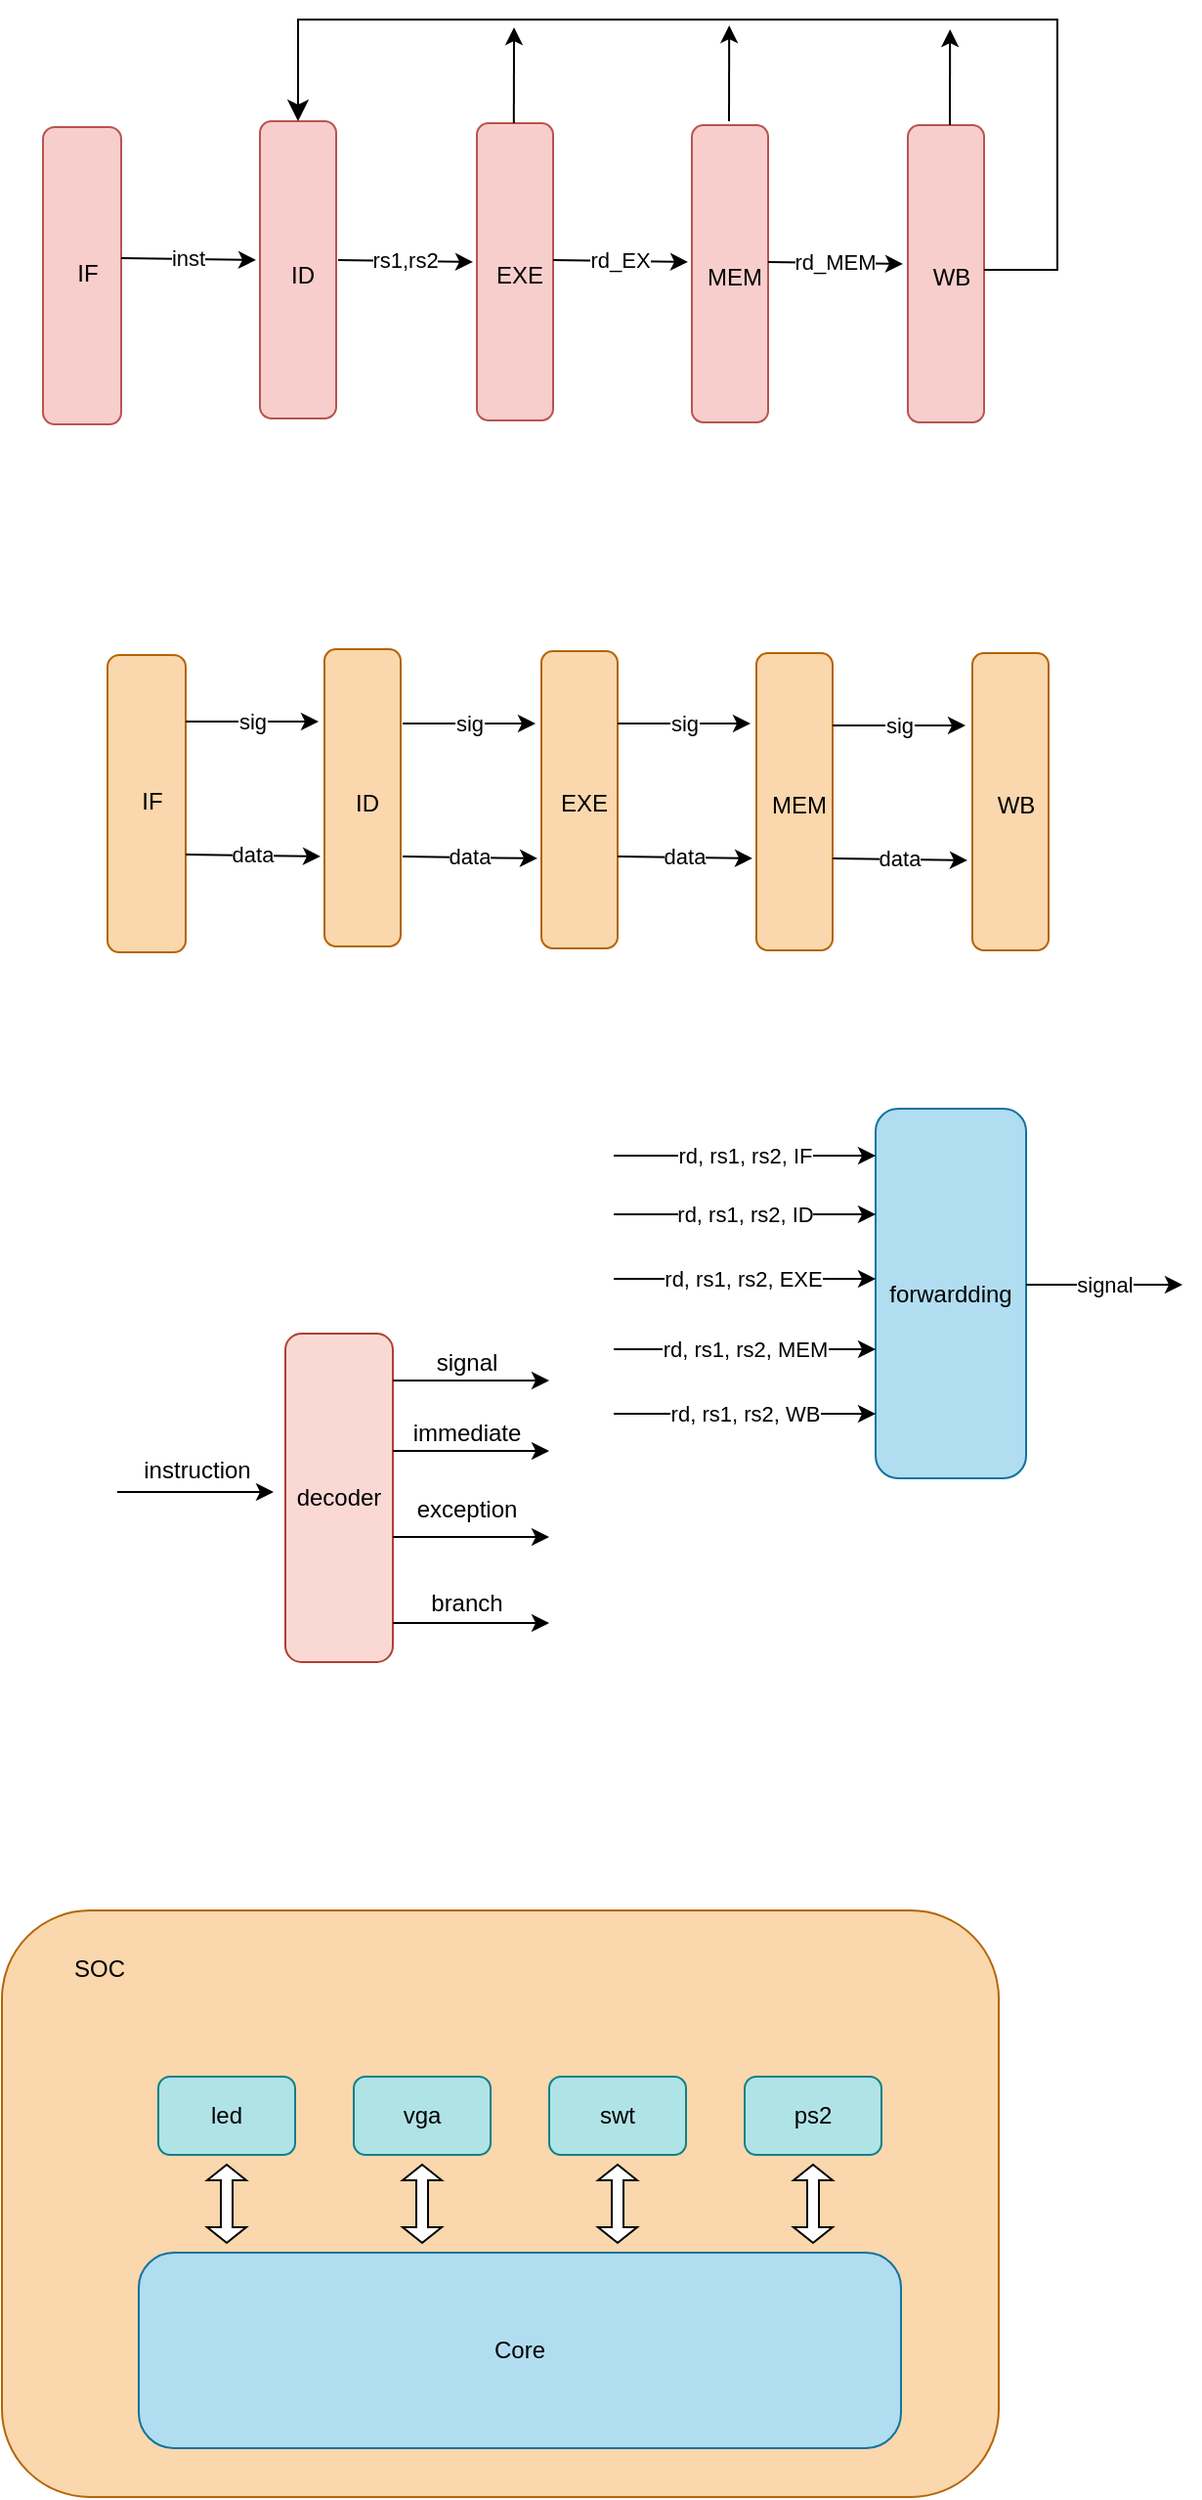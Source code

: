 <mxfile version="21.2.9" type="github" pages="2">
  <diagram name="Page-1" id="O83DA2JDjH2YJTCGsxJ3">
    <mxGraphModel dx="1049" dy="1838" grid="0" gridSize="10" guides="1" tooltips="1" connect="1" arrows="1" fold="1" page="1" pageScale="1" pageWidth="827" pageHeight="1169" background="#ffffff" math="0" shadow="0">
      <root>
        <mxCell id="0" />
        <mxCell id="1" parent="0" />
        <mxCell id="fWSP1pUHomhJU9y6LBk6-1" value="" style="rounded=1;whiteSpace=wrap;html=1;fillColor=#fad7ac;strokeColor=#b46504;" parent="1" vertex="1">
          <mxGeometry x="80" y="45" width="510" height="300" as="geometry" />
        </mxCell>
        <mxCell id="fWSP1pUHomhJU9y6LBk6-2" value="" style="rounded=1;whiteSpace=wrap;html=1;arcSize=18;fillColor=#b1ddf0;strokeColor=#10739e;" parent="1" vertex="1">
          <mxGeometry x="150" y="220" width="390" height="100" as="geometry" />
        </mxCell>
        <mxCell id="fWSP1pUHomhJU9y6LBk6-3" value="Core" style="text;html=1;strokeColor=none;fillColor=none;align=center;verticalAlign=middle;whiteSpace=wrap;rounded=0;" parent="1" vertex="1">
          <mxGeometry x="315" y="255" width="60" height="30" as="geometry" />
        </mxCell>
        <mxCell id="fWSP1pUHomhJU9y6LBk6-7" value="led" style="rounded=1;whiteSpace=wrap;html=1;fillColor=#b0e3e6;strokeColor=#0e8088;" parent="1" vertex="1">
          <mxGeometry x="160" y="130" width="70" height="40" as="geometry" />
        </mxCell>
        <mxCell id="fWSP1pUHomhJU9y6LBk6-8" value="vga" style="rounded=1;whiteSpace=wrap;html=1;fillColor=#b0e3e6;strokeColor=#0e8088;" parent="1" vertex="1">
          <mxGeometry x="260" y="130" width="70" height="40" as="geometry" />
        </mxCell>
        <mxCell id="fWSP1pUHomhJU9y6LBk6-9" value="swt" style="rounded=1;whiteSpace=wrap;html=1;fillColor=#b0e3e6;strokeColor=#0e8088;" parent="1" vertex="1">
          <mxGeometry x="360" y="130" width="70" height="40" as="geometry" />
        </mxCell>
        <mxCell id="fWSP1pUHomhJU9y6LBk6-10" value="ps2" style="rounded=1;whiteSpace=wrap;html=1;fillColor=#b0e3e6;strokeColor=#0e8088;" parent="1" vertex="1">
          <mxGeometry x="460" y="130" width="70" height="40" as="geometry" />
        </mxCell>
        <mxCell id="fWSP1pUHomhJU9y6LBk6-12" value="" style="shape=doubleArrow;direction=south;whiteSpace=wrap;html=1;" parent="1" vertex="1">
          <mxGeometry x="185" y="175" width="20" height="40" as="geometry" />
        </mxCell>
        <mxCell id="fWSP1pUHomhJU9y6LBk6-13" value="" style="shape=doubleArrow;direction=south;whiteSpace=wrap;html=1;" parent="1" vertex="1">
          <mxGeometry x="285" y="175" width="20" height="40" as="geometry" />
        </mxCell>
        <mxCell id="fWSP1pUHomhJU9y6LBk6-14" value="" style="shape=doubleArrow;direction=south;whiteSpace=wrap;html=1;" parent="1" vertex="1">
          <mxGeometry x="385" y="175" width="20" height="40" as="geometry" />
        </mxCell>
        <mxCell id="fWSP1pUHomhJU9y6LBk6-15" value="" style="shape=doubleArrow;direction=south;whiteSpace=wrap;html=1;" parent="1" vertex="1">
          <mxGeometry x="485" y="175" width="20" height="40" as="geometry" />
        </mxCell>
        <mxCell id="fWSP1pUHomhJU9y6LBk6-16" value="SOC" style="text;strokeColor=none;align=center;fillColor=none;html=1;verticalAlign=middle;whiteSpace=wrap;rounded=0;" parent="1" vertex="1">
          <mxGeometry x="100" y="60" width="60" height="30" as="geometry" />
        </mxCell>
        <mxCell id="jUSS-x_rEoXc8jUCwGNh-1" value="decoder" style="rounded=1;whiteSpace=wrap;html=1;shadow=0;fillColor=#fad9d5;strokeColor=#ae4132;" parent="1" vertex="1">
          <mxGeometry x="225" y="-250" width="55" height="168" as="geometry" />
        </mxCell>
        <mxCell id="f5qaAQcMYXjqCf75dkK_-5" value="" style="edgeStyle=none;orthogonalLoop=1;jettySize=auto;html=1;rounded=0;" parent="1" edge="1">
          <mxGeometry width="80" relative="1" as="geometry">
            <mxPoint x="138.996" y="-169.004" as="sourcePoint" />
            <mxPoint x="218.996" y="-169.004" as="targetPoint" />
            <Array as="points" />
          </mxGeometry>
        </mxCell>
        <mxCell id="f5qaAQcMYXjqCf75dkK_-6" value="instruction" style="text;strokeColor=none;align=center;fillColor=none;html=1;verticalAlign=middle;whiteSpace=wrap;rounded=0;" parent="1" vertex="1">
          <mxGeometry x="149.995" y="-195.004" width="60" height="30" as="geometry" />
        </mxCell>
        <mxCell id="f5qaAQcMYXjqCf75dkK_-9" value="" style="edgeStyle=none;orthogonalLoop=1;jettySize=auto;html=1;rounded=0;" parent="1" edge="1">
          <mxGeometry width="80" relative="1" as="geometry">
            <mxPoint x="280.004" y="-226.0" as="sourcePoint" />
            <mxPoint x="360.004" y="-226.0" as="targetPoint" />
            <Array as="points" />
          </mxGeometry>
        </mxCell>
        <mxCell id="f5qaAQcMYXjqCf75dkK_-10" value="" style="edgeStyle=none;orthogonalLoop=1;jettySize=auto;html=1;rounded=0;" parent="1" edge="1">
          <mxGeometry width="80" relative="1" as="geometry">
            <mxPoint x="280.005" y="-189.996" as="sourcePoint" />
            <mxPoint x="360.005" y="-189.996" as="targetPoint" />
            <Array as="points" />
          </mxGeometry>
        </mxCell>
        <mxCell id="f5qaAQcMYXjqCf75dkK_-11" value="signal" style="text;strokeColor=none;align=center;fillColor=none;html=1;verticalAlign=middle;whiteSpace=wrap;rounded=0;" parent="1" vertex="1">
          <mxGeometry x="288.001" y="-249.996" width="60" height="30" as="geometry" />
        </mxCell>
        <mxCell id="f5qaAQcMYXjqCf75dkK_-12" value="immediate" style="text;strokeColor=none;align=center;fillColor=none;html=1;verticalAlign=middle;whiteSpace=wrap;rounded=0;" parent="1" vertex="1">
          <mxGeometry x="287.997" y="-214.0" width="60" height="30" as="geometry" />
        </mxCell>
        <mxCell id="f5qaAQcMYXjqCf75dkK_-13" value="exception" style="text;strokeColor=none;align=center;fillColor=none;html=1;verticalAlign=middle;whiteSpace=wrap;rounded=0;" parent="1" vertex="1">
          <mxGeometry x="288.0" y="-175.001" width="60" height="30" as="geometry" />
        </mxCell>
        <mxCell id="f5qaAQcMYXjqCf75dkK_-14" value="" style="edgeStyle=none;orthogonalLoop=1;jettySize=auto;html=1;rounded=0;" parent="1" edge="1">
          <mxGeometry width="80" relative="1" as="geometry">
            <mxPoint x="279.998" y="-145.953" as="sourcePoint" />
            <mxPoint x="359.998" y="-145.953" as="targetPoint" />
            <Array as="points" />
          </mxGeometry>
        </mxCell>
        <mxCell id="f5qaAQcMYXjqCf75dkK_-15" value="branch" style="text;strokeColor=none;align=center;fillColor=none;html=1;verticalAlign=middle;whiteSpace=wrap;rounded=0;" parent="1" vertex="1">
          <mxGeometry x="287.993" y="-126.998" width="60" height="30" as="geometry" />
        </mxCell>
        <mxCell id="f5qaAQcMYXjqCf75dkK_-16" value="" style="edgeStyle=none;orthogonalLoop=1;jettySize=auto;html=1;rounded=0;" parent="1" edge="1">
          <mxGeometry width="80" relative="1" as="geometry">
            <mxPoint x="280.0" y="-102.0" as="sourcePoint" />
            <mxPoint x="360.0" y="-102.0" as="targetPoint" />
            <Array as="points" />
          </mxGeometry>
        </mxCell>
        <mxCell id="f5qaAQcMYXjqCf75dkK_-17" value="forwardding" style="rounded=1;whiteSpace=wrap;html=1;fillColor=#b1ddf0;strokeColor=#10739e;" parent="1" vertex="1">
          <mxGeometry x="527" y="-365" width="77" height="189" as="geometry" />
        </mxCell>
        <mxCell id="f5qaAQcMYXjqCf75dkK_-18" value="rd, rs1, rs2, IF" style="edgeStyle=none;orthogonalLoop=1;jettySize=auto;html=1;rounded=0;" parent="1" edge="1">
          <mxGeometry width="80" relative="1" as="geometry">
            <mxPoint x="393" y="-341" as="sourcePoint" />
            <mxPoint x="527.001" y="-340.999" as="targetPoint" />
            <Array as="points" />
          </mxGeometry>
        </mxCell>
        <mxCell id="f5qaAQcMYXjqCf75dkK_-19" value="rd, rs1, rs2, ID" style="edgeStyle=none;orthogonalLoop=1;jettySize=auto;html=1;rounded=0;" parent="1" edge="1">
          <mxGeometry width="80" relative="1" as="geometry">
            <mxPoint x="393" y="-311" as="sourcePoint" />
            <mxPoint x="527.001" y="-310.999" as="targetPoint" />
            <Array as="points" />
          </mxGeometry>
        </mxCell>
        <mxCell id="f5qaAQcMYXjqCf75dkK_-20" value="rd, rs1, rs2, EXE" style="edgeStyle=none;orthogonalLoop=1;jettySize=auto;html=1;rounded=0;" parent="1" edge="1">
          <mxGeometry x="-0.005" width="80" relative="1" as="geometry">
            <mxPoint x="393" y="-278" as="sourcePoint" />
            <mxPoint x="527.001" y="-277.999" as="targetPoint" />
            <Array as="points" />
            <mxPoint as="offset" />
          </mxGeometry>
        </mxCell>
        <mxCell id="f5qaAQcMYXjqCf75dkK_-21" value="rd, rs1, rs2, MEM" style="edgeStyle=none;orthogonalLoop=1;jettySize=auto;html=1;rounded=0;" parent="1" edge="1">
          <mxGeometry width="80" relative="1" as="geometry">
            <mxPoint x="393" y="-242" as="sourcePoint" />
            <mxPoint x="527.001" y="-241.999" as="targetPoint" />
            <Array as="points" />
          </mxGeometry>
        </mxCell>
        <mxCell id="f5qaAQcMYXjqCf75dkK_-22" value="rd, rs1, rs2, WB" style="edgeStyle=none;orthogonalLoop=1;jettySize=auto;html=1;rounded=0;" parent="1" edge="1">
          <mxGeometry width="80" relative="1" as="geometry">
            <mxPoint x="393" y="-209" as="sourcePoint" />
            <mxPoint x="527.001" y="-208.999" as="targetPoint" />
            <Array as="points" />
          </mxGeometry>
        </mxCell>
        <mxCell id="f5qaAQcMYXjqCf75dkK_-23" value="signal" style="edgeStyle=none;orthogonalLoop=1;jettySize=auto;html=1;rounded=0;" parent="1" edge="1">
          <mxGeometry width="80" relative="1" as="geometry">
            <mxPoint x="604.004" y="-274.998" as="sourcePoint" />
            <mxPoint x="684.004" y="-274.998" as="targetPoint" />
            <Array as="points" />
          </mxGeometry>
        </mxCell>
        <mxCell id="f5qaAQcMYXjqCf75dkK_-24" value="" style="rounded=1;whiteSpace=wrap;html=1;fillColor=#fad7ac;strokeColor=#b46504;" parent="1" vertex="1">
          <mxGeometry x="134" y="-597" width="40" height="152" as="geometry" />
        </mxCell>
        <mxCell id="f5qaAQcMYXjqCf75dkK_-25" value="" style="rounded=1;whiteSpace=wrap;html=1;fillColor=#fad7ac;strokeColor=#b46504;" parent="1" vertex="1">
          <mxGeometry x="245" y="-600" width="39" height="152" as="geometry" />
        </mxCell>
        <mxCell id="f5qaAQcMYXjqCf75dkK_-26" value="" style="rounded=1;whiteSpace=wrap;html=1;fillColor=#fad7ac;strokeColor=#b46504;" parent="1" vertex="1">
          <mxGeometry x="356" y="-599" width="39" height="152" as="geometry" />
        </mxCell>
        <mxCell id="f5qaAQcMYXjqCf75dkK_-27" value="" style="rounded=1;whiteSpace=wrap;html=1;fillColor=#fad7ac;strokeColor=#b46504;" parent="1" vertex="1">
          <mxGeometry x="466" y="-598" width="39" height="152" as="geometry" />
        </mxCell>
        <mxCell id="f5qaAQcMYXjqCf75dkK_-28" value="" style="rounded=1;whiteSpace=wrap;html=1;fillColor=#fad7ac;strokeColor=#b46504;" parent="1" vertex="1">
          <mxGeometry x="576.5" y="-598" width="39" height="152" as="geometry" />
        </mxCell>
        <mxCell id="f5qaAQcMYXjqCf75dkK_-30" value="IF" style="text;strokeColor=none;align=center;fillColor=none;html=1;verticalAlign=middle;whiteSpace=wrap;rounded=0;" parent="1" vertex="1">
          <mxGeometry x="127.003" y="-537" width="60" height="30" as="geometry" />
        </mxCell>
        <mxCell id="f5qaAQcMYXjqCf75dkK_-31" value="ID" style="text;strokeColor=none;align=center;fillColor=none;html=1;verticalAlign=middle;whiteSpace=wrap;rounded=0;" parent="1" vertex="1">
          <mxGeometry x="237" y="-536" width="60" height="30" as="geometry" />
        </mxCell>
        <mxCell id="f5qaAQcMYXjqCf75dkK_-32" value="EXE" style="text;strokeColor=none;align=center;fillColor=none;html=1;verticalAlign=middle;whiteSpace=wrap;rounded=0;" parent="1" vertex="1">
          <mxGeometry x="348" y="-536" width="60" height="30" as="geometry" />
        </mxCell>
        <mxCell id="f5qaAQcMYXjqCf75dkK_-33" value="MEM" style="text;strokeColor=none;align=center;fillColor=none;html=1;verticalAlign=middle;whiteSpace=wrap;rounded=0;" parent="1" vertex="1">
          <mxGeometry x="458" y="-535" width="60" height="30" as="geometry" />
        </mxCell>
        <mxCell id="f5qaAQcMYXjqCf75dkK_-34" value="WB" style="text;strokeColor=none;align=center;fillColor=none;html=1;verticalAlign=middle;whiteSpace=wrap;rounded=0;" parent="1" vertex="1">
          <mxGeometry x="569" y="-535" width="60" height="30" as="geometry" />
        </mxCell>
        <mxCell id="f5qaAQcMYXjqCf75dkK_-35" value="data" style="edgeStyle=none;orthogonalLoop=1;jettySize=auto;html=1;rounded=0;" parent="1" edge="1">
          <mxGeometry width="80" relative="1" as="geometry">
            <mxPoint x="174" y="-495" as="sourcePoint" />
            <mxPoint x="243" y="-494" as="targetPoint" />
            <Array as="points" />
          </mxGeometry>
        </mxCell>
        <mxCell id="f5qaAQcMYXjqCf75dkK_-37" value="sig" style="edgeStyle=none;orthogonalLoop=1;jettySize=auto;html=1;rounded=0;" parent="1" edge="1">
          <mxGeometry width="80" relative="1" as="geometry">
            <mxPoint x="173.995" y="-563.004" as="sourcePoint" />
            <mxPoint x="242" y="-563" as="targetPoint" />
            <Array as="points" />
          </mxGeometry>
        </mxCell>
        <mxCell id="f5qaAQcMYXjqCf75dkK_-40" value="data" style="edgeStyle=none;orthogonalLoop=1;jettySize=auto;html=1;rounded=0;" parent="1" edge="1">
          <mxGeometry width="80" relative="1" as="geometry">
            <mxPoint x="285" y="-494" as="sourcePoint" />
            <mxPoint x="354" y="-493" as="targetPoint" />
            <Array as="points" />
          </mxGeometry>
        </mxCell>
        <mxCell id="f5qaAQcMYXjqCf75dkK_-41" value="sig" style="edgeStyle=none;orthogonalLoop=1;jettySize=auto;html=1;rounded=0;" parent="1" edge="1">
          <mxGeometry width="80" relative="1" as="geometry">
            <mxPoint x="284.995" y="-562.004" as="sourcePoint" />
            <mxPoint x="353" y="-562" as="targetPoint" />
            <Array as="points" />
          </mxGeometry>
        </mxCell>
        <mxCell id="f5qaAQcMYXjqCf75dkK_-42" value="data" style="edgeStyle=none;orthogonalLoop=1;jettySize=auto;html=1;rounded=0;" parent="1" edge="1">
          <mxGeometry width="80" relative="1" as="geometry">
            <mxPoint x="395" y="-494" as="sourcePoint" />
            <mxPoint x="464" y="-493" as="targetPoint" />
            <Array as="points" />
          </mxGeometry>
        </mxCell>
        <mxCell id="f5qaAQcMYXjqCf75dkK_-43" value="sig" style="edgeStyle=none;orthogonalLoop=1;jettySize=auto;html=1;rounded=0;" parent="1" edge="1">
          <mxGeometry width="80" relative="1" as="geometry">
            <mxPoint x="394.995" y="-562.004" as="sourcePoint" />
            <mxPoint x="463" y="-562" as="targetPoint" />
            <Array as="points" />
          </mxGeometry>
        </mxCell>
        <mxCell id="f5qaAQcMYXjqCf75dkK_-44" value="data" style="edgeStyle=none;orthogonalLoop=1;jettySize=auto;html=1;rounded=0;" parent="1" edge="1">
          <mxGeometry width="80" relative="1" as="geometry">
            <mxPoint x="505" y="-493" as="sourcePoint" />
            <mxPoint x="574" y="-492" as="targetPoint" />
            <Array as="points" />
          </mxGeometry>
        </mxCell>
        <mxCell id="f5qaAQcMYXjqCf75dkK_-45" value="sig" style="edgeStyle=none;orthogonalLoop=1;jettySize=auto;html=1;rounded=0;" parent="1" edge="1">
          <mxGeometry width="80" relative="1" as="geometry">
            <mxPoint x="504.995" y="-561.004" as="sourcePoint" />
            <mxPoint x="573" y="-561" as="targetPoint" />
            <Array as="points" />
          </mxGeometry>
        </mxCell>
        <mxCell id="H4jb0QL2vATY9ejFnDNy-1" value="" style="rounded=1;whiteSpace=wrap;html=1;fillColor=#f8cecc;strokeColor=#b85450;" vertex="1" parent="1">
          <mxGeometry x="101" y="-867" width="40" height="152" as="geometry" />
        </mxCell>
        <mxCell id="H4jb0QL2vATY9ejFnDNy-2" value="" style="rounded=1;whiteSpace=wrap;html=1;fillColor=#f8cecc;strokeColor=#b85450;" vertex="1" parent="1">
          <mxGeometry x="212" y="-870" width="39" height="152" as="geometry" />
        </mxCell>
        <mxCell id="H4jb0QL2vATY9ejFnDNy-3" value="" style="rounded=1;whiteSpace=wrap;html=1;fillColor=#f8cecc;strokeColor=#b85450;" vertex="1" parent="1">
          <mxGeometry x="323" y="-869" width="39" height="152" as="geometry" />
        </mxCell>
        <mxCell id="H4jb0QL2vATY9ejFnDNy-4" value="" style="rounded=1;whiteSpace=wrap;html=1;fillColor=#f8cecc;strokeColor=#b85450;" vertex="1" parent="1">
          <mxGeometry x="433" y="-868" width="39" height="152" as="geometry" />
        </mxCell>
        <mxCell id="H4jb0QL2vATY9ejFnDNy-5" value="" style="rounded=1;whiteSpace=wrap;html=1;fillColor=#f8cecc;strokeColor=#b85450;" vertex="1" parent="1">
          <mxGeometry x="543.5" y="-868" width="39" height="152" as="geometry" />
        </mxCell>
        <mxCell id="H4jb0QL2vATY9ejFnDNy-6" value="IF" style="text;strokeColor=none;align=center;fillColor=none;html=1;verticalAlign=middle;whiteSpace=wrap;rounded=0;" vertex="1" parent="1">
          <mxGeometry x="94.003" y="-807" width="60" height="30" as="geometry" />
        </mxCell>
        <mxCell id="H4jb0QL2vATY9ejFnDNy-7" value="ID" style="text;strokeColor=none;align=center;fillColor=none;html=1;verticalAlign=middle;whiteSpace=wrap;rounded=0;" vertex="1" parent="1">
          <mxGeometry x="204" y="-806" width="60" height="30" as="geometry" />
        </mxCell>
        <mxCell id="H4jb0QL2vATY9ejFnDNy-8" value="EXE" style="text;strokeColor=none;align=center;fillColor=none;html=1;verticalAlign=middle;whiteSpace=wrap;rounded=0;" vertex="1" parent="1">
          <mxGeometry x="315" y="-806" width="60" height="30" as="geometry" />
        </mxCell>
        <mxCell id="H4jb0QL2vATY9ejFnDNy-9" value="MEM" style="text;strokeColor=none;align=center;fillColor=none;html=1;verticalAlign=middle;whiteSpace=wrap;rounded=0;" vertex="1" parent="1">
          <mxGeometry x="425" y="-805" width="60" height="30" as="geometry" />
        </mxCell>
        <mxCell id="H4jb0QL2vATY9ejFnDNy-10" value="WB" style="text;strokeColor=none;align=center;fillColor=none;html=1;verticalAlign=middle;whiteSpace=wrap;rounded=0;" vertex="1" parent="1">
          <mxGeometry x="536" y="-805" width="60" height="30" as="geometry" />
        </mxCell>
        <mxCell id="H4jb0QL2vATY9ejFnDNy-13" value="rs1,rs2" style="edgeStyle=none;orthogonalLoop=1;jettySize=auto;html=1;rounded=0;" edge="1" parent="1">
          <mxGeometry width="80" relative="1" as="geometry">
            <mxPoint x="252" y="-799" as="sourcePoint" />
            <mxPoint x="321" y="-798" as="targetPoint" />
            <Array as="points" />
          </mxGeometry>
        </mxCell>
        <mxCell id="H4jb0QL2vATY9ejFnDNy-15" value="rd_EX" style="edgeStyle=none;orthogonalLoop=1;jettySize=auto;html=1;rounded=0;" edge="1" parent="1">
          <mxGeometry width="80" relative="1" as="geometry">
            <mxPoint x="362" y="-799" as="sourcePoint" />
            <mxPoint x="431" y="-798" as="targetPoint" />
            <Array as="points" />
          </mxGeometry>
        </mxCell>
        <mxCell id="H4jb0QL2vATY9ejFnDNy-17" value="rd_MEM" style="edgeStyle=none;orthogonalLoop=1;jettySize=auto;html=1;rounded=0;" edge="1" parent="1">
          <mxGeometry x="-0.003" width="80" relative="1" as="geometry">
            <mxPoint x="472" y="-798" as="sourcePoint" />
            <mxPoint x="541" y="-797" as="targetPoint" />
            <Array as="points" />
            <mxPoint as="offset" />
          </mxGeometry>
        </mxCell>
        <mxCell id="H4jb0QL2vATY9ejFnDNy-20" value="inst" style="edgeStyle=none;orthogonalLoop=1;jettySize=auto;html=1;rounded=0;" edge="1" parent="1">
          <mxGeometry width="80" relative="1" as="geometry">
            <mxPoint x="141" y="-800" as="sourcePoint" />
            <mxPoint x="210" y="-799" as="targetPoint" />
            <Array as="points" />
          </mxGeometry>
        </mxCell>
        <mxCell id="H4jb0QL2vATY9ejFnDNy-24" value="" style="edgeStyle=segmentEdgeStyle;endArrow=classic;html=1;curved=0;rounded=0;endSize=8;startSize=8;entryX=0.5;entryY=0;entryDx=0;entryDy=0;" edge="1" parent="1" target="H4jb0QL2vATY9ejFnDNy-2">
          <mxGeometry width="50" height="50" relative="1" as="geometry">
            <mxPoint x="582.5" y="-794" as="sourcePoint" />
            <mxPoint x="179" y="-922" as="targetPoint" />
            <Array as="points">
              <mxPoint x="620" y="-794" />
              <mxPoint x="620" y="-922" />
              <mxPoint x="232" y="-922" />
            </Array>
          </mxGeometry>
        </mxCell>
        <mxCell id="H4jb0QL2vATY9ejFnDNy-26" value="" style="edgeStyle=none;orthogonalLoop=1;jettySize=auto;html=1;rounded=0;" edge="1" parent="1">
          <mxGeometry width="80" relative="1" as="geometry">
            <mxPoint x="341.91" y="-869" as="sourcePoint" />
            <mxPoint x="342" y="-918" as="targetPoint" />
            <Array as="points" />
          </mxGeometry>
        </mxCell>
        <mxCell id="H4jb0QL2vATY9ejFnDNy-27" value="" style="edgeStyle=none;orthogonalLoop=1;jettySize=auto;html=1;rounded=0;" edge="1" parent="1">
          <mxGeometry width="80" relative="1" as="geometry">
            <mxPoint x="452" y="-870" as="sourcePoint" />
            <mxPoint x="452.09" y="-919" as="targetPoint" />
            <Array as="points" />
          </mxGeometry>
        </mxCell>
        <mxCell id="H4jb0QL2vATY9ejFnDNy-28" value="" style="edgeStyle=none;orthogonalLoop=1;jettySize=auto;html=1;rounded=0;" edge="1" parent="1">
          <mxGeometry width="80" relative="1" as="geometry">
            <mxPoint x="565" y="-868" as="sourcePoint" />
            <mxPoint x="565.09" y="-917" as="targetPoint" />
            <Array as="points" />
          </mxGeometry>
        </mxCell>
      </root>
    </mxGraphModel>
  </diagram>
  <diagram id="rOojbOo74rVNIjNTx8IL" name="Page-2">
    <mxGraphModel dx="472" dy="392" grid="1" gridSize="10" guides="1" tooltips="1" connect="1" arrows="1" fold="1" page="1" pageScale="1" pageWidth="827" pageHeight="1169" background="none" math="0" shadow="0">
      <root>
        <mxCell id="0" />
        <mxCell id="1" parent="0" />
      </root>
    </mxGraphModel>
  </diagram>
</mxfile>
